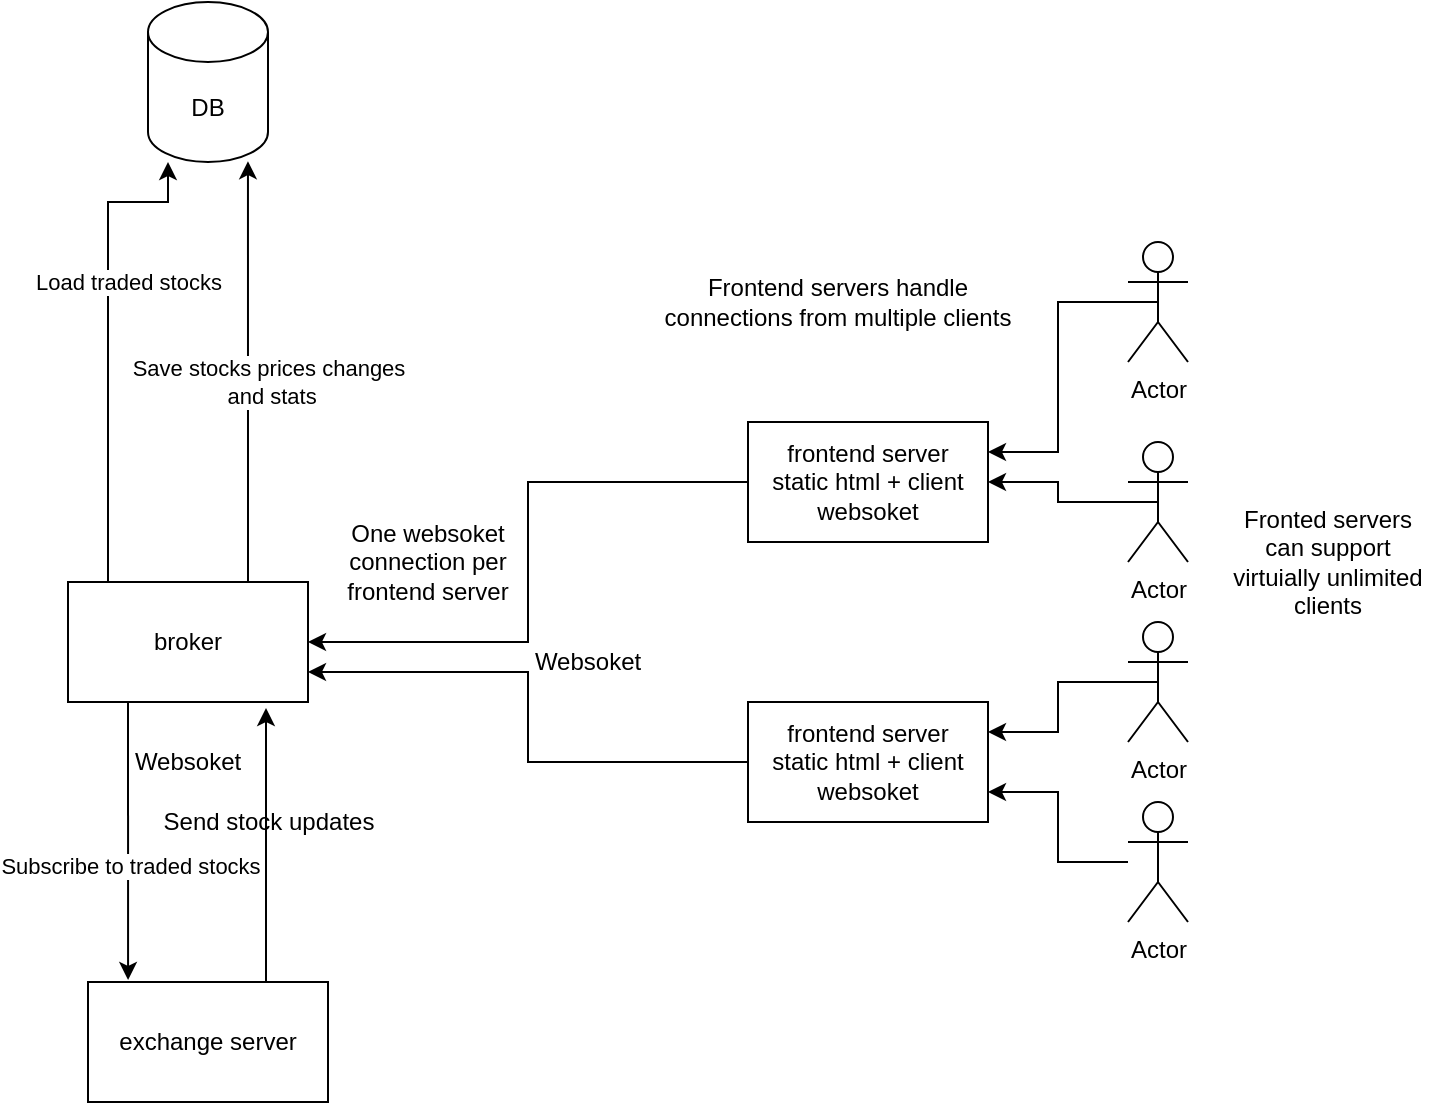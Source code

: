 <mxfile version="13.9.2" type="device"><diagram id="cCTw1pQNBawGkHOCGQVN" name="Page-1"><mxGraphModel dx="988" dy="618" grid="1" gridSize="10" guides="1" tooltips="1" connect="1" arrows="1" fold="1" page="1" pageScale="1" pageWidth="827" pageHeight="1169" math="0" shadow="0"><root><mxCell id="0"/><mxCell id="1" parent="0"/><mxCell id="LiHpy6V_yryX4RbgMTHK-1" value="DB" style="shape=cylinder3;whiteSpace=wrap;html=1;boundedLbl=1;backgroundOutline=1;size=15;" vertex="1" parent="1"><mxGeometry x="140" y="90" width="60" height="80" as="geometry"/></mxCell><mxCell id="LiHpy6V_yryX4RbgMTHK-4" value="" style="edgeStyle=orthogonalEdgeStyle;rounded=0;orthogonalLoop=1;jettySize=auto;html=1;" edge="1" parent="1" source="LiHpy6V_yryX4RbgMTHK-3" target="LiHpy6V_yryX4RbgMTHK-1"><mxGeometry relative="1" as="geometry"><Array as="points"><mxPoint x="120" y="190"/><mxPoint x="150" y="190"/></Array></mxGeometry></mxCell><mxCell id="LiHpy6V_yryX4RbgMTHK-5" value="Load traded stocks" style="edgeLabel;html=1;align=center;verticalAlign=middle;resizable=0;points=[];" vertex="1" connectable="0" parent="LiHpy6V_yryX4RbgMTHK-4"><mxGeometry y="1" relative="1" as="geometry"><mxPoint x="11" y="-30" as="offset"/></mxGeometry></mxCell><mxCell id="LiHpy6V_yryX4RbgMTHK-7" style="edgeStyle=orthogonalEdgeStyle;rounded=0;orthogonalLoop=1;jettySize=auto;html=1;exitX=0.25;exitY=1;exitDx=0;exitDy=0;entryX=0.167;entryY=-0.017;entryDx=0;entryDy=0;entryPerimeter=0;" edge="1" parent="1" source="LiHpy6V_yryX4RbgMTHK-3" target="LiHpy6V_yryX4RbgMTHK-6"><mxGeometry relative="1" as="geometry"/></mxCell><mxCell id="LiHpy6V_yryX4RbgMTHK-8" value="Subscribe to traded stocks" style="edgeLabel;html=1;align=center;verticalAlign=middle;resizable=0;points=[];" vertex="1" connectable="0" parent="LiHpy6V_yryX4RbgMTHK-7"><mxGeometry x="0.18" y="1" relative="1" as="geometry"><mxPoint as="offset"/></mxGeometry></mxCell><mxCell id="LiHpy6V_yryX4RbgMTHK-43" value="" style="edgeStyle=orthogonalEdgeStyle;rounded=0;orthogonalLoop=1;jettySize=auto;html=1;entryX=0.833;entryY=0.995;entryDx=0;entryDy=0;entryPerimeter=0;" edge="1" parent="1" source="LiHpy6V_yryX4RbgMTHK-3" target="LiHpy6V_yryX4RbgMTHK-1"><mxGeometry relative="1" as="geometry"><mxPoint x="190" y="180" as="targetPoint"/><Array as="points"><mxPoint x="190" y="340"/><mxPoint x="190" y="340"/></Array></mxGeometry></mxCell><mxCell id="LiHpy6V_yryX4RbgMTHK-44" value="Save stocks prices changes&lt;br&gt;&amp;nbsp;and stats" style="edgeLabel;html=1;align=center;verticalAlign=middle;resizable=0;points=[];" vertex="1" connectable="0" parent="LiHpy6V_yryX4RbgMTHK-43"><mxGeometry x="-0.363" y="1" relative="1" as="geometry"><mxPoint x="11" y="-33.14" as="offset"/></mxGeometry></mxCell><mxCell id="LiHpy6V_yryX4RbgMTHK-3" value="broker" style="rounded=0;whiteSpace=wrap;html=1;" vertex="1" parent="1"><mxGeometry x="100" y="380" width="120" height="60" as="geometry"/></mxCell><mxCell id="LiHpy6V_yryX4RbgMTHK-12" style="edgeStyle=orthogonalEdgeStyle;rounded=0;orthogonalLoop=1;jettySize=auto;html=1;exitX=0.75;exitY=0;exitDx=0;exitDy=0;entryX=0.825;entryY=1.05;entryDx=0;entryDy=0;entryPerimeter=0;" edge="1" parent="1" source="LiHpy6V_yryX4RbgMTHK-6" target="LiHpy6V_yryX4RbgMTHK-3"><mxGeometry relative="1" as="geometry"><Array as="points"><mxPoint x="199" y="580"/></Array></mxGeometry></mxCell><mxCell id="LiHpy6V_yryX4RbgMTHK-6" value="exchange server" style="rounded=0;whiteSpace=wrap;html=1;" vertex="1" parent="1"><mxGeometry x="110" y="580" width="120" height="60" as="geometry"/></mxCell><mxCell id="LiHpy6V_yryX4RbgMTHK-13" value="Send stock updates" style="text;html=1;align=center;verticalAlign=middle;resizable=0;points=[];autosize=1;" vertex="1" parent="1"><mxGeometry x="140" y="490" width="120" height="20" as="geometry"/></mxCell><mxCell id="LiHpy6V_yryX4RbgMTHK-18" style="edgeStyle=orthogonalEdgeStyle;rounded=0;orthogonalLoop=1;jettySize=auto;html=1;exitX=0;exitY=0.5;exitDx=0;exitDy=0;entryX=1;entryY=0.5;entryDx=0;entryDy=0;" edge="1" parent="1" source="LiHpy6V_yryX4RbgMTHK-14" target="LiHpy6V_yryX4RbgMTHK-3"><mxGeometry relative="1" as="geometry"/></mxCell><mxCell id="LiHpy6V_yryX4RbgMTHK-14" value="frontend server&lt;br&gt;static html + client websoket" style="rounded=0;whiteSpace=wrap;html=1;" vertex="1" parent="1"><mxGeometry x="440" y="300" width="120" height="60" as="geometry"/></mxCell><mxCell id="LiHpy6V_yryX4RbgMTHK-27" style="edgeStyle=orthogonalEdgeStyle;rounded=0;orthogonalLoop=1;jettySize=auto;html=1;exitX=0.5;exitY=0.5;exitDx=0;exitDy=0;exitPerimeter=0;entryX=1;entryY=0.25;entryDx=0;entryDy=0;" edge="1" parent="1" source="LiHpy6V_yryX4RbgMTHK-15" target="LiHpy6V_yryX4RbgMTHK-14"><mxGeometry relative="1" as="geometry"/></mxCell><mxCell id="LiHpy6V_yryX4RbgMTHK-15" value="Actor" style="shape=umlActor;verticalLabelPosition=bottom;verticalAlign=top;html=1;outlineConnect=0;" vertex="1" parent="1"><mxGeometry x="630" y="210" width="30" height="60" as="geometry"/></mxCell><mxCell id="LiHpy6V_yryX4RbgMTHK-26" style="edgeStyle=orthogonalEdgeStyle;rounded=0;orthogonalLoop=1;jettySize=auto;html=1;exitX=0.5;exitY=0.5;exitDx=0;exitDy=0;exitPerimeter=0;entryX=1;entryY=0.5;entryDx=0;entryDy=0;" edge="1" parent="1" source="LiHpy6V_yryX4RbgMTHK-16" target="LiHpy6V_yryX4RbgMTHK-14"><mxGeometry relative="1" as="geometry"/></mxCell><mxCell id="LiHpy6V_yryX4RbgMTHK-16" value="Actor" style="shape=umlActor;verticalLabelPosition=bottom;verticalAlign=top;html=1;outlineConnect=0;" vertex="1" parent="1"><mxGeometry x="630" y="310" width="30" height="60" as="geometry"/></mxCell><mxCell id="LiHpy6V_yryX4RbgMTHK-23" style="edgeStyle=orthogonalEdgeStyle;rounded=0;orthogonalLoop=1;jettySize=auto;html=1;exitX=0;exitY=0.5;exitDx=0;exitDy=0;entryX=1;entryY=0.75;entryDx=0;entryDy=0;" edge="1" parent="1" source="LiHpy6V_yryX4RbgMTHK-22" target="LiHpy6V_yryX4RbgMTHK-3"><mxGeometry relative="1" as="geometry"/></mxCell><mxCell id="LiHpy6V_yryX4RbgMTHK-22" value="frontend server&lt;br&gt;static html + client websoket" style="rounded=0;whiteSpace=wrap;html=1;" vertex="1" parent="1"><mxGeometry x="440" y="440" width="120" height="60" as="geometry"/></mxCell><mxCell id="LiHpy6V_yryX4RbgMTHK-24" value="One websoket connection per frontend server" style="text;html=1;strokeColor=none;fillColor=none;align=center;verticalAlign=middle;whiteSpace=wrap;rounded=0;" vertex="1" parent="1"><mxGeometry x="230" y="310" width="100" height="120" as="geometry"/></mxCell><mxCell id="LiHpy6V_yryX4RbgMTHK-34" style="edgeStyle=orthogonalEdgeStyle;rounded=0;orthogonalLoop=1;jettySize=auto;html=1;exitX=0.5;exitY=0.5;exitDx=0;exitDy=0;exitPerimeter=0;entryX=1;entryY=0.25;entryDx=0;entryDy=0;" edge="1" parent="1" source="LiHpy6V_yryX4RbgMTHK-31" target="LiHpy6V_yryX4RbgMTHK-22"><mxGeometry relative="1" as="geometry"/></mxCell><mxCell id="LiHpy6V_yryX4RbgMTHK-31" value="Actor" style="shape=umlActor;verticalLabelPosition=bottom;verticalAlign=top;html=1;outlineConnect=0;" vertex="1" parent="1"><mxGeometry x="630" y="400" width="30" height="60" as="geometry"/></mxCell><mxCell id="LiHpy6V_yryX4RbgMTHK-33" style="edgeStyle=orthogonalEdgeStyle;rounded=0;orthogonalLoop=1;jettySize=auto;html=1;entryX=1;entryY=0.75;entryDx=0;entryDy=0;" edge="1" parent="1" source="LiHpy6V_yryX4RbgMTHK-32" target="LiHpy6V_yryX4RbgMTHK-22"><mxGeometry relative="1" as="geometry"><mxPoint x="590" y="490" as="targetPoint"/></mxGeometry></mxCell><mxCell id="LiHpy6V_yryX4RbgMTHK-32" value="Actor" style="shape=umlActor;verticalLabelPosition=bottom;verticalAlign=top;html=1;outlineConnect=0;" vertex="1" parent="1"><mxGeometry x="630" y="490" width="30" height="60" as="geometry"/></mxCell><mxCell id="LiHpy6V_yryX4RbgMTHK-35" value="Frontend servers handle connections from multiple clients" style="text;html=1;strokeColor=none;fillColor=none;align=center;verticalAlign=middle;whiteSpace=wrap;rounded=0;" vertex="1" parent="1"><mxGeometry x="390" y="230" width="190" height="20" as="geometry"/></mxCell><mxCell id="LiHpy6V_yryX4RbgMTHK-40" value="Fronted servers can support virtuially unlimited clients" style="text;html=1;strokeColor=none;fillColor=none;align=center;verticalAlign=middle;whiteSpace=wrap;rounded=0;" vertex="1" parent="1"><mxGeometry x="680" y="320" width="100" height="100" as="geometry"/></mxCell><mxCell id="LiHpy6V_yryX4RbgMTHK-41" value="Websoket" style="text;html=1;strokeColor=none;fillColor=none;align=center;verticalAlign=middle;whiteSpace=wrap;rounded=0;" vertex="1" parent="1"><mxGeometry x="340" y="410" width="40" height="20" as="geometry"/></mxCell><mxCell id="LiHpy6V_yryX4RbgMTHK-45" value="Websoket" style="text;html=1;strokeColor=none;fillColor=none;align=center;verticalAlign=middle;whiteSpace=wrap;rounded=0;" vertex="1" parent="1"><mxGeometry x="140" y="460" width="40" height="20" as="geometry"/></mxCell></root></mxGraphModel></diagram></mxfile>